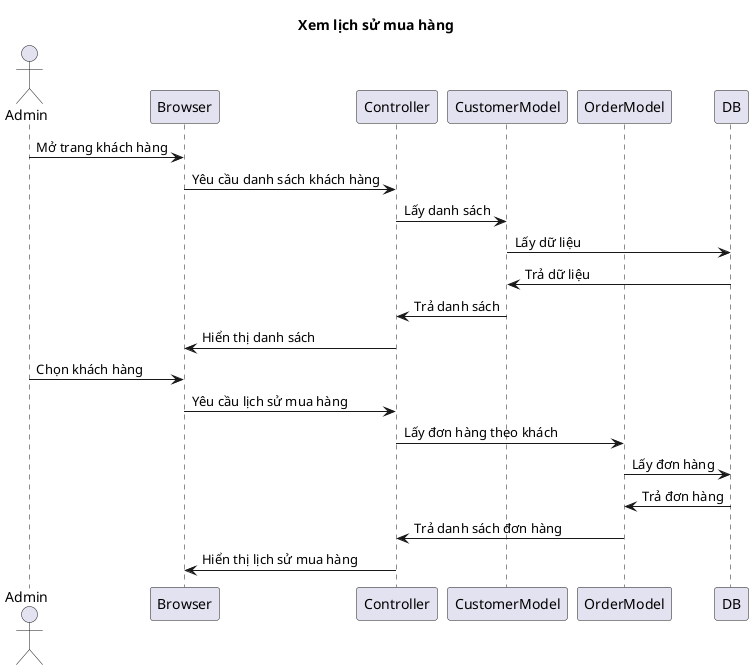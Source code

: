 @startuml Xem lịch sử mua hàng
title Xem lịch sử mua hàng

actor Admin
participant Browser
participant Controller
participant CustomerModel
participant OrderModel
participant DB

Admin -> Browser: Mở trang khách hàng
Browser -> Controller: Yêu cầu danh sách khách hàng
Controller -> CustomerModel: Lấy danh sách
CustomerModel -> DB: Lấy dữ liệu
DB -> CustomerModel: Trả dữ liệu
CustomerModel -> Controller: Trả danh sách
Controller -> Browser: Hiển thị danh sách

Admin -> Browser: Chọn khách hàng
Browser -> Controller: Yêu cầu lịch sử mua hàng
Controller -> OrderModel: Lấy đơn hàng theo khách
OrderModel -> DB: Lấy đơn hàng
DB -> OrderModel: Trả đơn hàng
OrderModel -> Controller: Trả danh sách đơn hàng
Controller -> Browser: Hiển thị lịch sử mua hàng

@enduml
